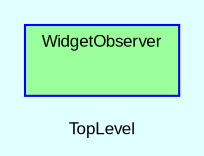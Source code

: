 digraph TopLevel {
    compound = true
    bgcolor = lightcyan1
    fontname = Arial
    fontsize = 8
    label = "TopLevel"
    node [
        fontname = Arial,
        fontsize = 8,
        color = black
    ]

    subgraph cluster_WidgetObserver {
        fillcolor = palegreen1
        URL = "classes/WidgetObserver.html"
        fontname = Arial
        color = blue
        label = "WidgetObserver"
        style = filled
        WidgetObserver [
            shape = plaintext,
            height = 0.01,
            width = 0.75,
            label = ""
        ]

    }

}

